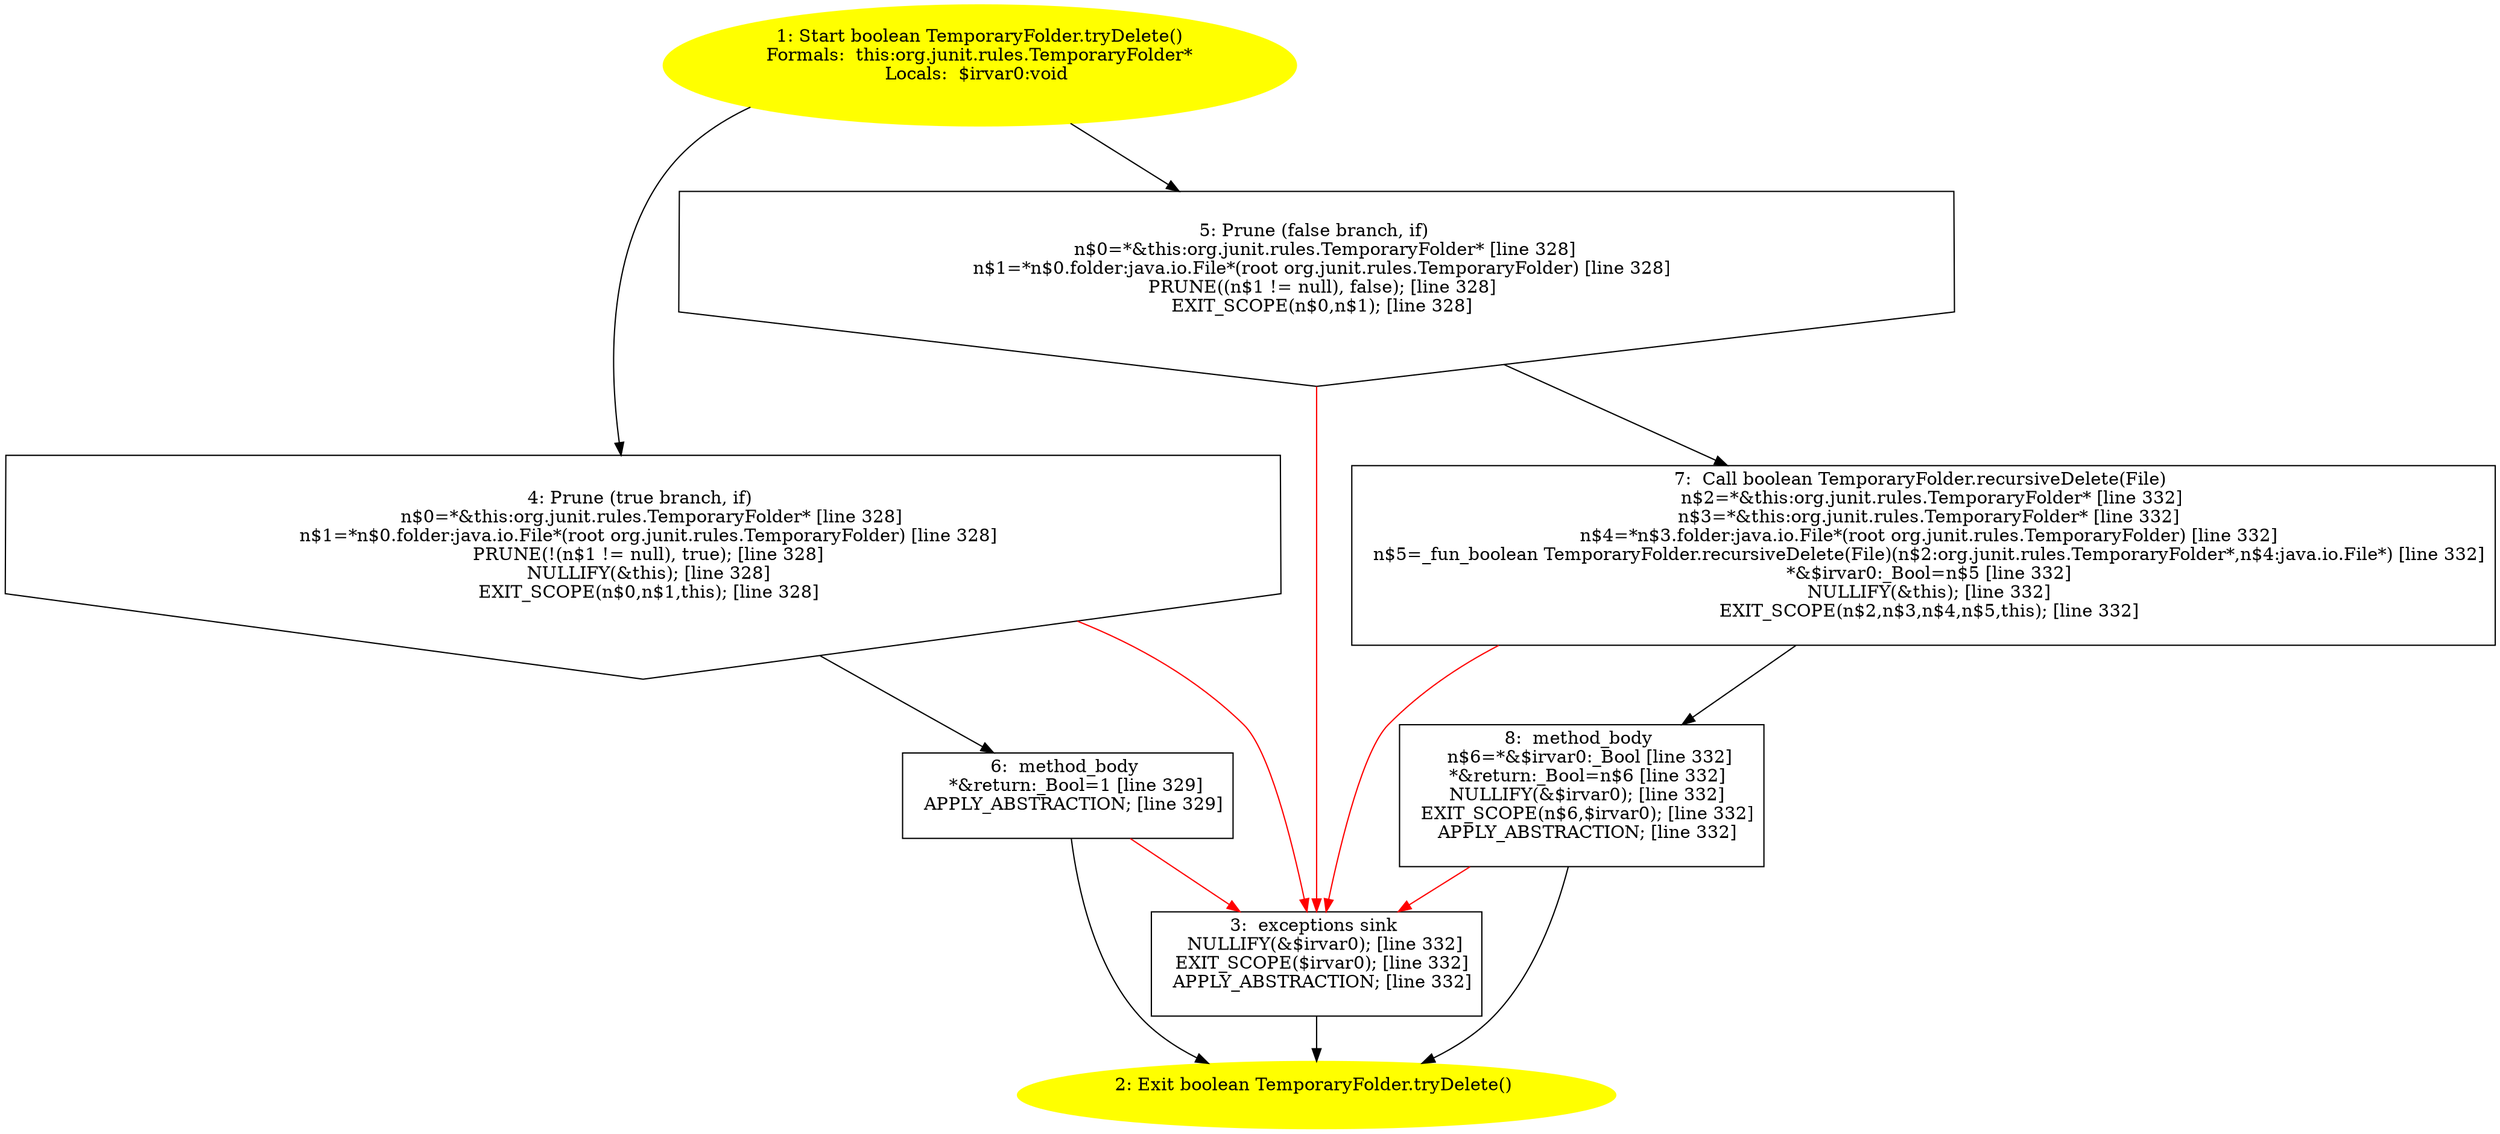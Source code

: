/* @generated */
digraph cfg {
"org.junit.rules.TemporaryFolder.tryDelete():boolean.4225944d42cf55748716762056171b60_1" [label="1: Start boolean TemporaryFolder.tryDelete()\nFormals:  this:org.junit.rules.TemporaryFolder*\nLocals:  $irvar0:void \n  " color=yellow style=filled]
	

	 "org.junit.rules.TemporaryFolder.tryDelete():boolean.4225944d42cf55748716762056171b60_1" -> "org.junit.rules.TemporaryFolder.tryDelete():boolean.4225944d42cf55748716762056171b60_4" ;
	 "org.junit.rules.TemporaryFolder.tryDelete():boolean.4225944d42cf55748716762056171b60_1" -> "org.junit.rules.TemporaryFolder.tryDelete():boolean.4225944d42cf55748716762056171b60_5" ;
"org.junit.rules.TemporaryFolder.tryDelete():boolean.4225944d42cf55748716762056171b60_2" [label="2: Exit boolean TemporaryFolder.tryDelete() \n  " color=yellow style=filled]
	

"org.junit.rules.TemporaryFolder.tryDelete():boolean.4225944d42cf55748716762056171b60_3" [label="3:  exceptions sink \n   NULLIFY(&$irvar0); [line 332]\n  EXIT_SCOPE($irvar0); [line 332]\n  APPLY_ABSTRACTION; [line 332]\n " shape="box"]
	

	 "org.junit.rules.TemporaryFolder.tryDelete():boolean.4225944d42cf55748716762056171b60_3" -> "org.junit.rules.TemporaryFolder.tryDelete():boolean.4225944d42cf55748716762056171b60_2" ;
"org.junit.rules.TemporaryFolder.tryDelete():boolean.4225944d42cf55748716762056171b60_4" [label="4: Prune (true branch, if) \n   n$0=*&this:org.junit.rules.TemporaryFolder* [line 328]\n  n$1=*n$0.folder:java.io.File*(root org.junit.rules.TemporaryFolder) [line 328]\n  PRUNE(!(n$1 != null), true); [line 328]\n  NULLIFY(&this); [line 328]\n  EXIT_SCOPE(n$0,n$1,this); [line 328]\n " shape="invhouse"]
	

	 "org.junit.rules.TemporaryFolder.tryDelete():boolean.4225944d42cf55748716762056171b60_4" -> "org.junit.rules.TemporaryFolder.tryDelete():boolean.4225944d42cf55748716762056171b60_6" ;
	 "org.junit.rules.TemporaryFolder.tryDelete():boolean.4225944d42cf55748716762056171b60_4" -> "org.junit.rules.TemporaryFolder.tryDelete():boolean.4225944d42cf55748716762056171b60_3" [color="red" ];
"org.junit.rules.TemporaryFolder.tryDelete():boolean.4225944d42cf55748716762056171b60_5" [label="5: Prune (false branch, if) \n   n$0=*&this:org.junit.rules.TemporaryFolder* [line 328]\n  n$1=*n$0.folder:java.io.File*(root org.junit.rules.TemporaryFolder) [line 328]\n  PRUNE((n$1 != null), false); [line 328]\n  EXIT_SCOPE(n$0,n$1); [line 328]\n " shape="invhouse"]
	

	 "org.junit.rules.TemporaryFolder.tryDelete():boolean.4225944d42cf55748716762056171b60_5" -> "org.junit.rules.TemporaryFolder.tryDelete():boolean.4225944d42cf55748716762056171b60_7" ;
	 "org.junit.rules.TemporaryFolder.tryDelete():boolean.4225944d42cf55748716762056171b60_5" -> "org.junit.rules.TemporaryFolder.tryDelete():boolean.4225944d42cf55748716762056171b60_3" [color="red" ];
"org.junit.rules.TemporaryFolder.tryDelete():boolean.4225944d42cf55748716762056171b60_6" [label="6:  method_body \n   *&return:_Bool=1 [line 329]\n  APPLY_ABSTRACTION; [line 329]\n " shape="box"]
	

	 "org.junit.rules.TemporaryFolder.tryDelete():boolean.4225944d42cf55748716762056171b60_6" -> "org.junit.rules.TemporaryFolder.tryDelete():boolean.4225944d42cf55748716762056171b60_2" ;
	 "org.junit.rules.TemporaryFolder.tryDelete():boolean.4225944d42cf55748716762056171b60_6" -> "org.junit.rules.TemporaryFolder.tryDelete():boolean.4225944d42cf55748716762056171b60_3" [color="red" ];
"org.junit.rules.TemporaryFolder.tryDelete():boolean.4225944d42cf55748716762056171b60_7" [label="7:  Call boolean TemporaryFolder.recursiveDelete(File) \n   n$2=*&this:org.junit.rules.TemporaryFolder* [line 332]\n  n$3=*&this:org.junit.rules.TemporaryFolder* [line 332]\n  n$4=*n$3.folder:java.io.File*(root org.junit.rules.TemporaryFolder) [line 332]\n  n$5=_fun_boolean TemporaryFolder.recursiveDelete(File)(n$2:org.junit.rules.TemporaryFolder*,n$4:java.io.File*) [line 332]\n  *&$irvar0:_Bool=n$5 [line 332]\n  NULLIFY(&this); [line 332]\n  EXIT_SCOPE(n$2,n$3,n$4,n$5,this); [line 332]\n " shape="box"]
	

	 "org.junit.rules.TemporaryFolder.tryDelete():boolean.4225944d42cf55748716762056171b60_7" -> "org.junit.rules.TemporaryFolder.tryDelete():boolean.4225944d42cf55748716762056171b60_8" ;
	 "org.junit.rules.TemporaryFolder.tryDelete():boolean.4225944d42cf55748716762056171b60_7" -> "org.junit.rules.TemporaryFolder.tryDelete():boolean.4225944d42cf55748716762056171b60_3" [color="red" ];
"org.junit.rules.TemporaryFolder.tryDelete():boolean.4225944d42cf55748716762056171b60_8" [label="8:  method_body \n   n$6=*&$irvar0:_Bool [line 332]\n  *&return:_Bool=n$6 [line 332]\n  NULLIFY(&$irvar0); [line 332]\n  EXIT_SCOPE(n$6,$irvar0); [line 332]\n  APPLY_ABSTRACTION; [line 332]\n " shape="box"]
	

	 "org.junit.rules.TemporaryFolder.tryDelete():boolean.4225944d42cf55748716762056171b60_8" -> "org.junit.rules.TemporaryFolder.tryDelete():boolean.4225944d42cf55748716762056171b60_2" ;
	 "org.junit.rules.TemporaryFolder.tryDelete():boolean.4225944d42cf55748716762056171b60_8" -> "org.junit.rules.TemporaryFolder.tryDelete():boolean.4225944d42cf55748716762056171b60_3" [color="red" ];
}

